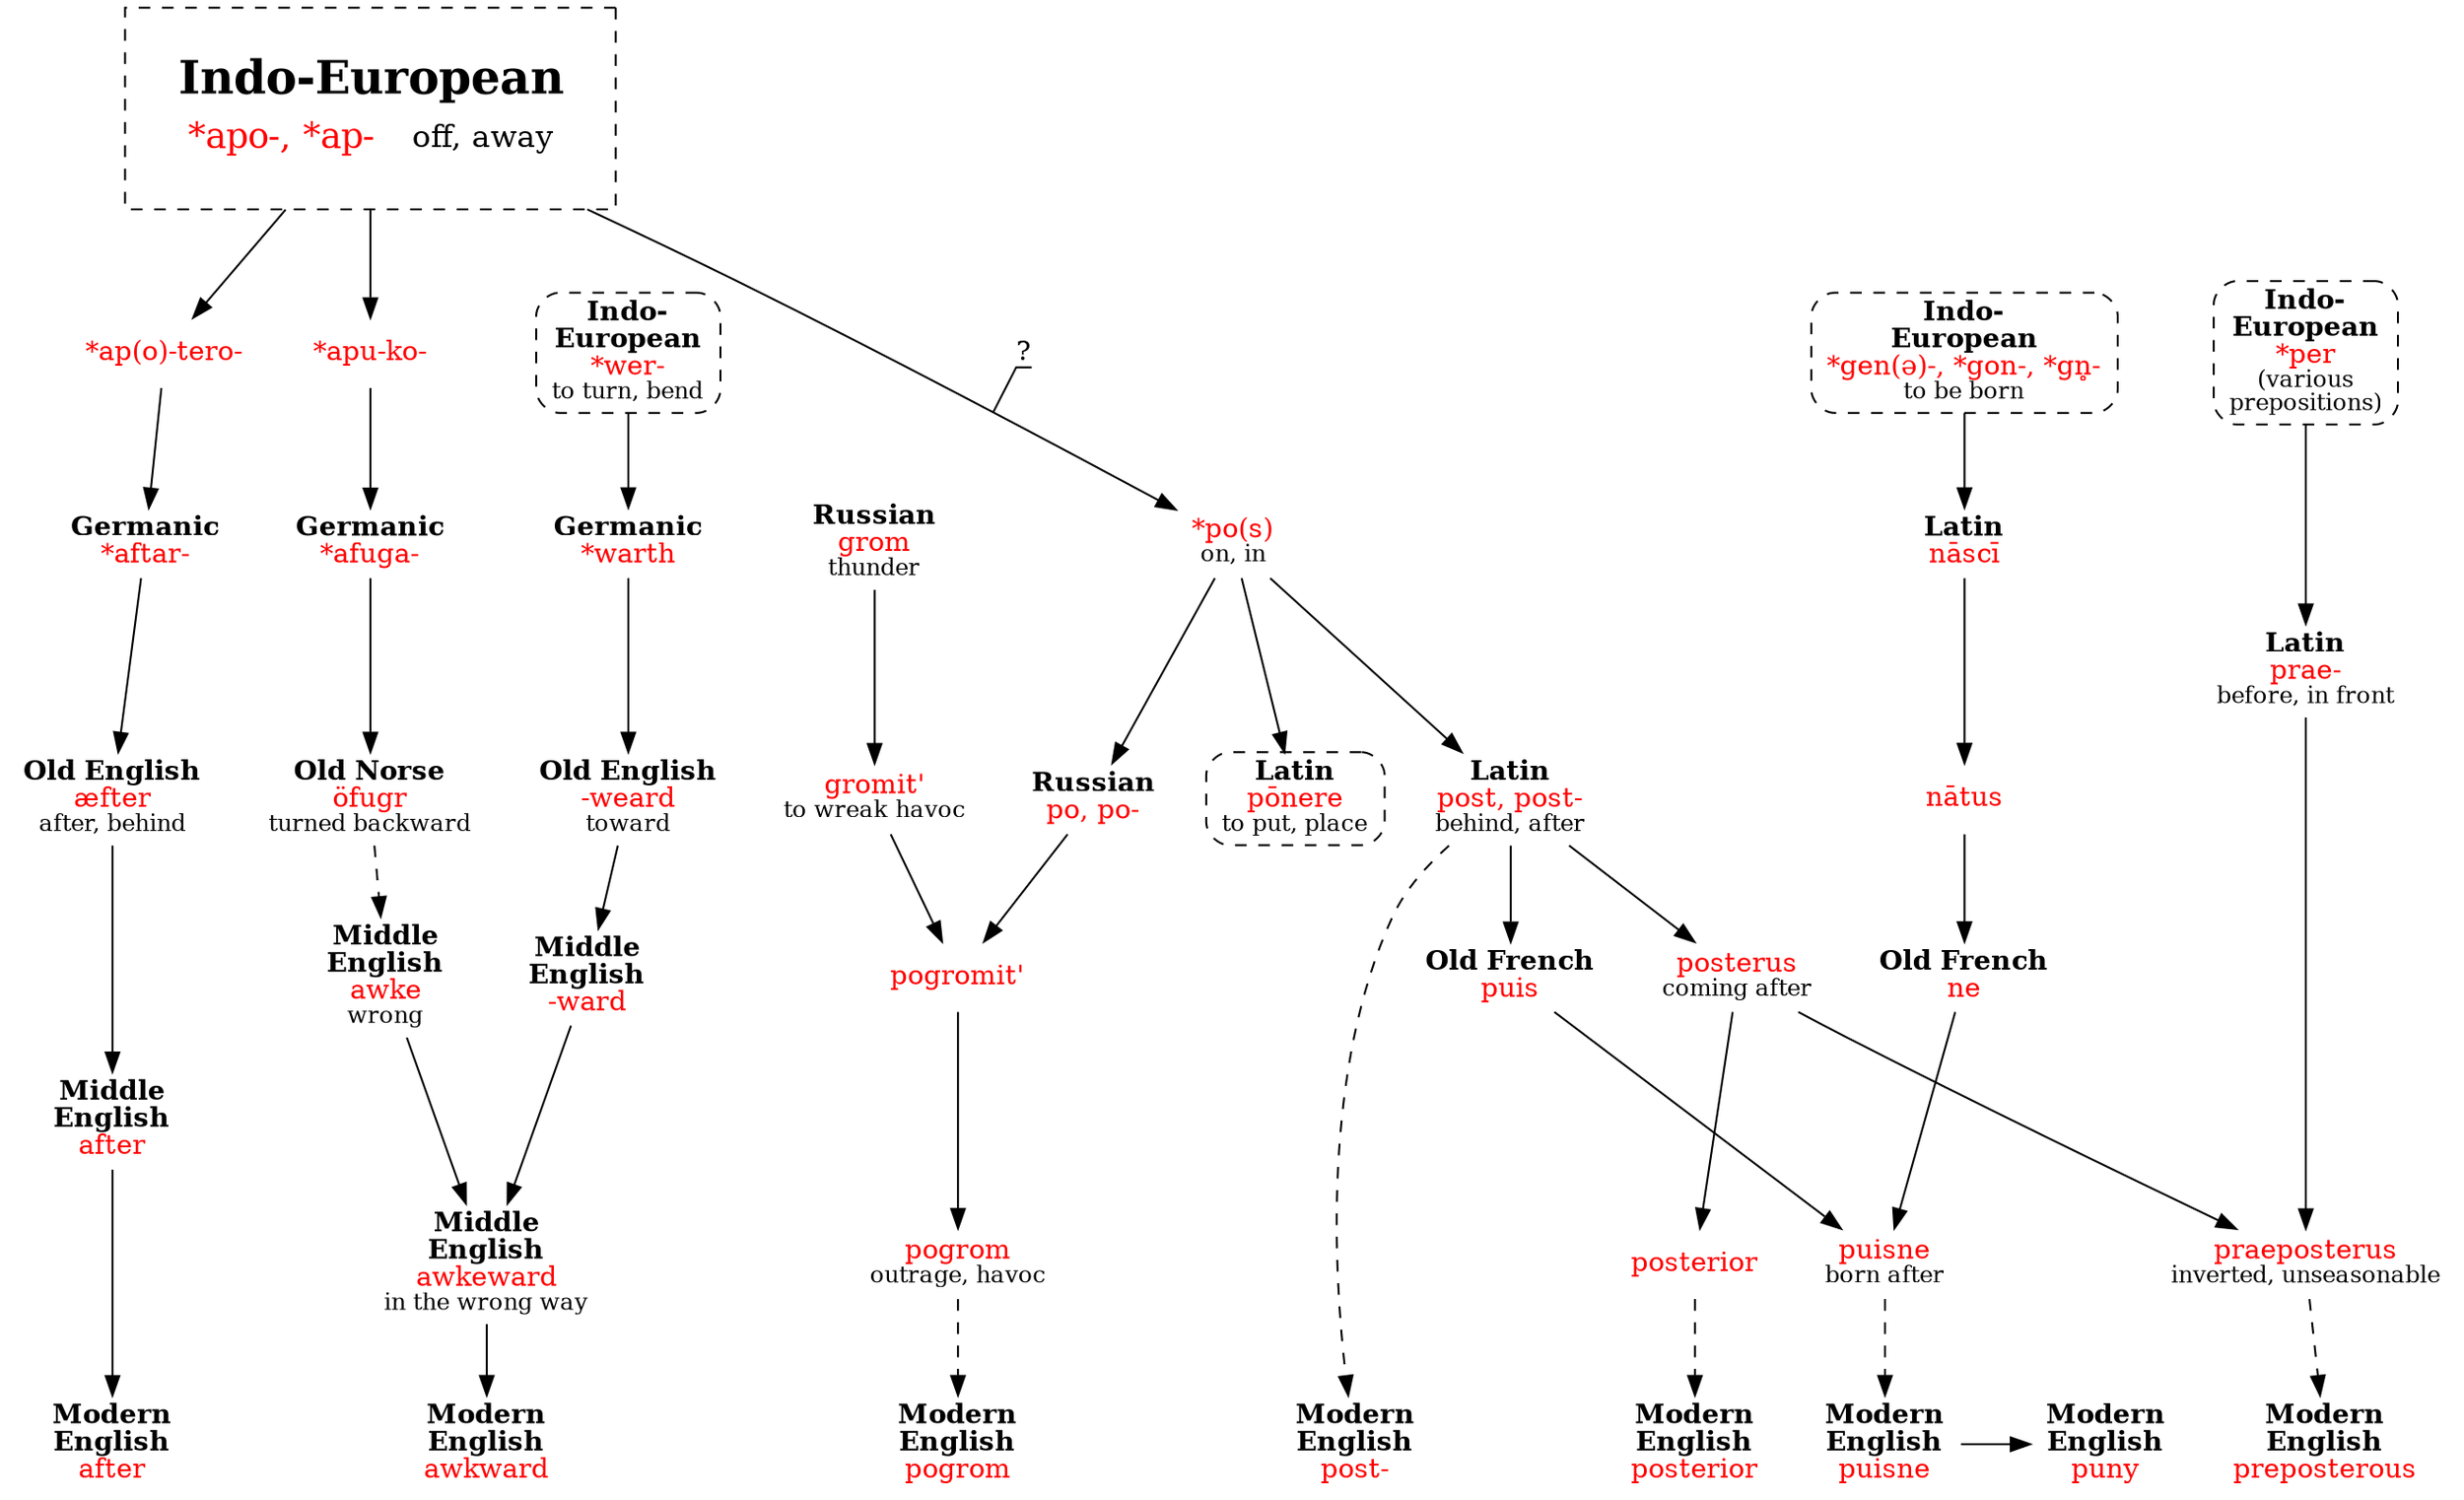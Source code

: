 strict digraph {
/* sources: AHD */
node [shape=none]

apoIE [label=<<table border="0"><tr><td colspan="2"><font point-size="24"><b>Indo-European</b></font></td></tr><tr><td><font point-size="18" color="red">*apo-, *ap-</font></td><td><font point-size="16">off, away</font></td></tr></table>> tooltip="Indo-European \"*apo-, *ap-\" off, away" shape=rect style=dashed peripheries=1 margin=.3 URL="apo-off0.svg"]

// after
apoteroIE [label=<<font color="red">*ap(o)-tero-</font>>]
aftarGmc [label=<<b>Germanic</b><br/><font color="red">*aftar-</font>>]
aefterOE [label=<<b>Old English</b><br/><font color="red">æfter</font><br/><font point-size="12">after, behind</font>>]
afterME [label=<<b>Middle<br/>English</b><br/><font color="red">after</font>>]
after [label=<<b>Modern<br/>English</b><br/><font color="red">after</font>>]
apoIE -> apoteroIE -> aftarGmc -> aefterOE -> afterME -> after

// awkward
apukoIE [label=<<font color="red">*apu-ko-</font>>]
afugaGmc [label=<<b>Germanic</b><br/><font color="red">*afuga-</font>>]
ofugrON [label=<<b>Old Norse</b><br/><font color="red">öfugr</font><br/><font point-size="12">turned backward</font>>]
awkeME [label=<<b>Middle<br/>English</b><br/><font color="red">awke</font><br/><font point-size="12">wrong</font>>]
werIE [label=<<b>Indo-<br/>European</b><br/><font color="red">*wer-</font><br/><font point-size="12">to turn, bend</font>> shape=box style="dashed,rounded" URL="wer-turn.svg"]
warthGmc [label=<<b>Germanic</b><br/><font color="red">*warth</font>>]
weardOE  [label=<<b>Old English</b><br/><font color="red">-weard</font><br/><font point-size="12">toward</font>>]
wardME [label=<<b>Middle<br/>English</b><br/><font color="red">-ward</font>>]
awkewardME [label=<<b>Middle<br/>English</b><br/><font color="red">awkeward</font><br/><font point-size="12">in the wrong way</font>>]
awkward [label=<<b>Modern<br/>English</b><br/><font color="red">awkward</font>>]
apoIE -> apukoIE -> afugaGmc -> ofugrON
ofugrON -> awkeME [style=dashed]
werIE -> warthGmc -> weardOE -> wardME
{ awkeME wardME } -> awkewardME -> awkward

// pogram
posIE [label=<<font color="red">*po(s)</font><br/><font point-size="12">on, in</font>>]
poR [label=<<b>Russian</b><br/><font color="red">po, po-</font>>]
gromR [label=<<b>Russian</b><br/><font color="red">grom</font><br/><font point-size="12">thunder</font>>]
gromitR [label=<<font color="red">gromit'</font><br/><font point-size="12">to wreak havoc</font>>]
pogromitR [label=<<font color="red">pogromit'</font>>]
pogromR [label=<<font color="red">pogrom</font><br/><font point-size="12">outrage, havoc</font>>]
pogrom [label=<<b>Modern<br/>English</b><br/><font color="red">pogrom</font>>]
apoIE -> posIE [label="?" decorate=true]
posIE -> poR
gromR -> gromitR
{ poR gromitR } -> pogromitR -> pogromR
pogromR -> pogrom [style=dashed]

// post-
postL [label=<<b>Latin</b><br/><font color="red">post, post-</font><br/><font point-size="12">behind, after</font>>]
post [label=<<b>Modern<br/>English</b><br/><font color="red">post-</font>>]
posIE -> postL
postL -> post [style=dashed]

// posterior
posterusL [label=<<font color="red">posterus</font><br/><font point-size="12">coming after</font>>]
posteriorL [label=<<font color="red">posterior</font>>]
posterior [label=<<b>Modern<br/>English</b><br/><font color="red">posterior</font>>]
postL -> posterusL -> posteriorL
posteriorL -> posterior [style=dashed]

// preposterous
perIE [label=<<b>Indo-<br/>European</b><br/><font color="red">*per</font><br/><font point-size="12">(various<br/>prepositions)</font>> shape=box style="dashed,rounded" URL="per-prai1.svg"]
praeL [label=<<b>Latin</b><br/><font color="red">prae-</font><br/><font point-size="12">before, in front</font>>]
praeposterusL [label=<<font color="red">praeposterus</font><br/><font point-size="12">inverted, unseasonable</font>>]
preposterous [label=<<b>Modern<br/>English</b><br/><font color="red">preposterous</font>>]
perIE -> praeL
{ praeL posterusL } -> praeposterusL
praeposterusL -> preposterous [style=dashed]

// puisne
genIE [label=<<b>Indo-<br/>European</b><br/><font color="red">*gen(ə)-, *gon-, *gn̥-</font><br/><font point-size="12">to be born</font>> shape=box style="dashed,rounded" URL="gen-gnasci.svg"]
nasciL [label=<<b>Latin</b><br/><font color="red">nāscī</font>>]
natusL [label=<<font color="red">nātus</font>>]
puisOF [label=<<b>Old French</b><br/><font color="red">puis</font>>]
neOF [label=<<b>Old French</b><br/><font color="red">ne</font>>]
puisneOF [label=<<font color="red">puisne</font><br/><font point-size="12">born after</font>>]
puisne [label=<<b>Modern<br/>English</b><br/><font color="red">puisne</font>>]
genIE -> nasciL -> natusL -> neOF
postL -> puisOF
{ puisOF neOF } -> puisneOF
puisneOF -> puisne [style=dashed]

// puny
puny [label=<<b>Modern<br/>English</b><br/><font color="red">puny</font>>]
puisne -> puny

// L ponere (link)
ponereL [label=<<b>Latin</b><br/><font color="red">pōnere</font><br/><font point-size="12">to put, place</font>> shape=box style="dashed,rounded" URL="apo-ponere.svg"]
posIE -> ponereL

{ rank=sink after awkward pogrom post posterior preposterous puisne puny }
{ rank=same werIE genIE perIE }
}
